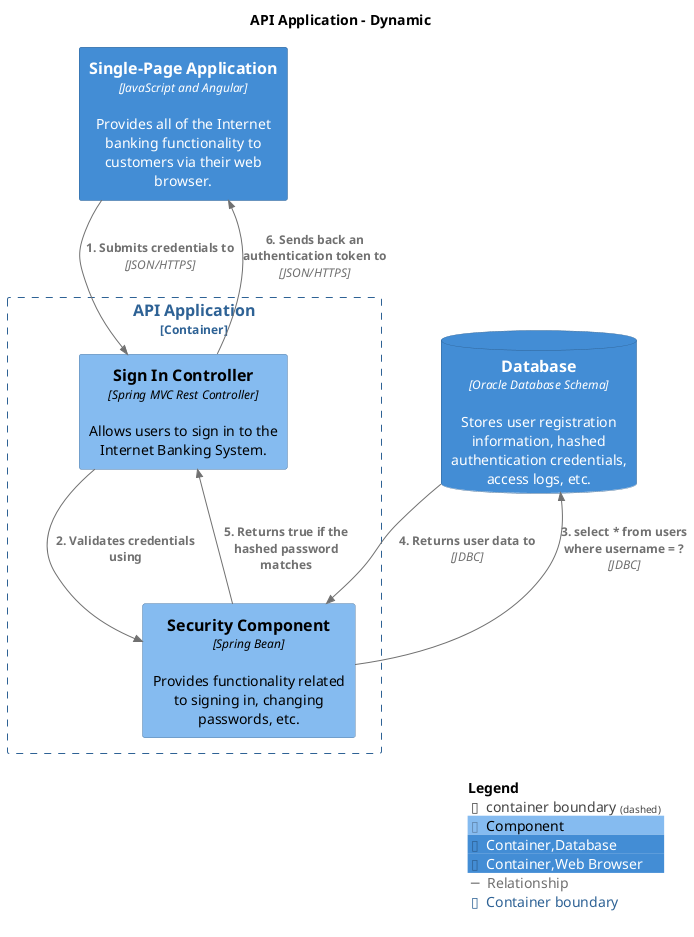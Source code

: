 @startuml
set separator none
title API Application - Dynamic

top to bottom direction

!include <C4/C4>
!include <C4/C4_Context>
!include <C4/C4_Container>
!include <C4/C4_Component>

AddElementTag("Component", $bgColor="#85bbf0", $borderColor="#5d82a8", $fontColor="#000000", $sprite="", $shadowing="")
AddElementTag("Container,Database", $bgColor="#438dd5", $borderColor="#2e6295", $fontColor="#ffffff", $sprite="", $shadowing="")
AddElementTag("Container,Web Browser", $bgColor="#438dd5", $borderColor="#2e6295", $fontColor="#ffffff", $sprite="", $shadowing="")

AddRelTag("Relationship", $textColor="#707070", $lineColor="#707070", $lineStyle = "")

AddBoundaryTag("Container", $bgColor="#ffffff", $borderColor="#2e6295", $fontColor="#2e6295", $shadowing="")

Container_Boundary("InternetBankingSystem.APIApplication_boundary", "API Application", $tags="Container") {
  Component(InternetBankingSystem.APIApplication.SignInController, "Sign In Controller", $techn="Spring MVC Rest Controller", $descr="Allows users to sign in to the Internet Banking System.", $tags="Component", $link="")
  Component(InternetBankingSystem.APIApplication.SecurityComponent, "Security Component", $techn="Spring Bean", $descr="Provides functionality related to signing in, changing passwords, etc.", $tags="Component", $link="")
}

Container(InternetBankingSystem.SinglePageApplication, "Single-Page Application", $techn="JavaScript and Angular", $descr="Provides all of the Internet banking functionality to customers via their web browser.", $tags="Container,Web Browser", $link="")
ContainerDb(InternetBankingSystem.Database, "Database", $techn="Oracle Database Schema", $descr="Stores user registration information, hashed authentication credentials, access logs, etc.", $tags="Container,Database", $link="")

Rel_D(InternetBankingSystem.SinglePageApplication, InternetBankingSystem.APIApplication.SignInController, "1. Submits credentials to", $techn="JSON/HTTPS", $tags="Relationship", $link="")
Rel_D(InternetBankingSystem.APIApplication.SignInController, InternetBankingSystem.APIApplication.SecurityComponent, "2. Validates credentials using", $techn="", $tags="Relationship", $link="")
Rel_D(InternetBankingSystem.APIApplication.SecurityComponent, InternetBankingSystem.Database, "3. select * from users where username = ?", $techn="JDBC", $tags="Relationship", $link="")
Rel_D(InternetBankingSystem.Database, InternetBankingSystem.APIApplication.SecurityComponent, "4. Returns user data to", $techn="JDBC", $tags="Relationship", $link="")
Rel_D(InternetBankingSystem.APIApplication.SecurityComponent, InternetBankingSystem.APIApplication.SignInController, "5. Returns true if the hashed password matches", $techn="", $tags="Relationship", $link="")
Rel_D(InternetBankingSystem.APIApplication.SignInController, InternetBankingSystem.SinglePageApplication, "6. Sends back an authentication token to", $techn="JSON/HTTPS", $tags="Relationship", $link="")

SHOW_LEGEND(true)
@enduml